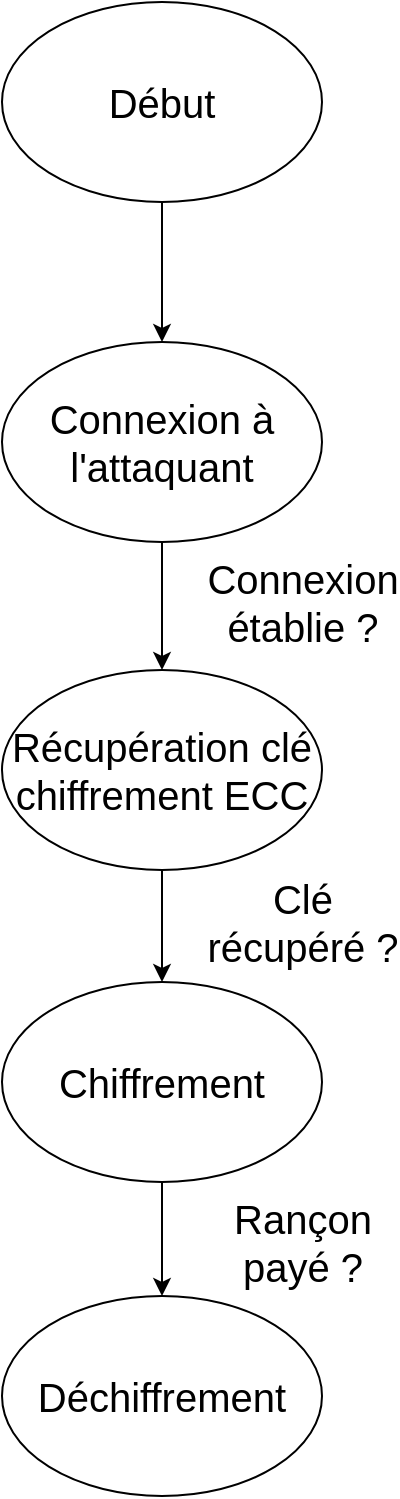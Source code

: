 <mxfile>
    <diagram id="J4XuC1SZbNevRb4Ly1Nk" name="Page-1">
        <mxGraphModel dx="1451" dy="1003" grid="1" gridSize="10" guides="1" tooltips="1" connect="1" arrows="1" fold="1" page="1" pageScale="1" pageWidth="1169" pageHeight="827" math="0" shadow="0">
            <root>
                <mxCell id="0"/>
                <mxCell id="1" parent="0"/>
                <mxCell id="6" style="edgeStyle=none;html=1;entryX=0.5;entryY=0;entryDx=0;entryDy=0;fontSize=20;" edge="1" parent="1" source="2" target="5">
                    <mxGeometry relative="1" as="geometry"/>
                </mxCell>
                <mxCell id="2" value="&lt;font style=&quot;font-size: 20px;&quot;&gt;Début&lt;/font&gt;" style="ellipse;whiteSpace=wrap;html=1;" vertex="1" parent="1">
                    <mxGeometry x="480" y="80" width="160" height="100" as="geometry"/>
                </mxCell>
                <mxCell id="8" value="Connexion&lt;br&gt;établie ?" style="edgeStyle=none;html=1;entryX=0.5;entryY=0;entryDx=0;entryDy=0;fontSize=20;" edge="1" parent="1" source="5" target="7">
                    <mxGeometry x="-0.062" y="70" relative="1" as="geometry">
                        <mxPoint as="offset"/>
                    </mxGeometry>
                </mxCell>
                <mxCell id="5" value="&lt;font style=&quot;font-size: 20px;&quot;&gt;Connexion à&lt;br&gt;l'attaquant&lt;br&gt;&lt;/font&gt;" style="ellipse;whiteSpace=wrap;html=1;" vertex="1" parent="1">
                    <mxGeometry x="480" y="250" width="160" height="100" as="geometry"/>
                </mxCell>
                <mxCell id="10" value="Clé&lt;br&gt;récupéré ?" style="edgeStyle=none;html=1;entryX=0.5;entryY=0;entryDx=0;entryDy=0;fontSize=20;" edge="1" parent="1" source="7" target="9">
                    <mxGeometry x="-0.071" y="70" relative="1" as="geometry">
                        <mxPoint as="offset"/>
                    </mxGeometry>
                </mxCell>
                <mxCell id="7" value="&lt;font style=&quot;font-size: 20px;&quot;&gt;Récupération clé&lt;br&gt;chiffrement ECC&lt;br&gt;&lt;/font&gt;" style="ellipse;whiteSpace=wrap;html=1;" vertex="1" parent="1">
                    <mxGeometry x="480" y="414" width="160" height="100" as="geometry"/>
                </mxCell>
                <mxCell id="12" value="Rançon&lt;br&gt;payé ?" style="edgeStyle=none;html=1;entryX=0.5;entryY=0;entryDx=0;entryDy=0;fontSize=20;" edge="1" parent="1" source="9" target="11">
                    <mxGeometry x="0.053" y="70" relative="1" as="geometry">
                        <mxPoint as="offset"/>
                    </mxGeometry>
                </mxCell>
                <mxCell id="9" value="&lt;font style=&quot;font-size: 20px;&quot;&gt;Chiffrement&lt;br&gt;&lt;/font&gt;" style="ellipse;whiteSpace=wrap;html=1;" vertex="1" parent="1">
                    <mxGeometry x="480" y="570" width="160" height="100" as="geometry"/>
                </mxCell>
                <mxCell id="11" value="&lt;font style=&quot;font-size: 20px;&quot;&gt;Déchiffrement&lt;br&gt;&lt;/font&gt;" style="ellipse;whiteSpace=wrap;html=1;" vertex="1" parent="1">
                    <mxGeometry x="480" y="727" width="160" height="100" as="geometry"/>
                </mxCell>
            </root>
        </mxGraphModel>
    </diagram>
</mxfile>